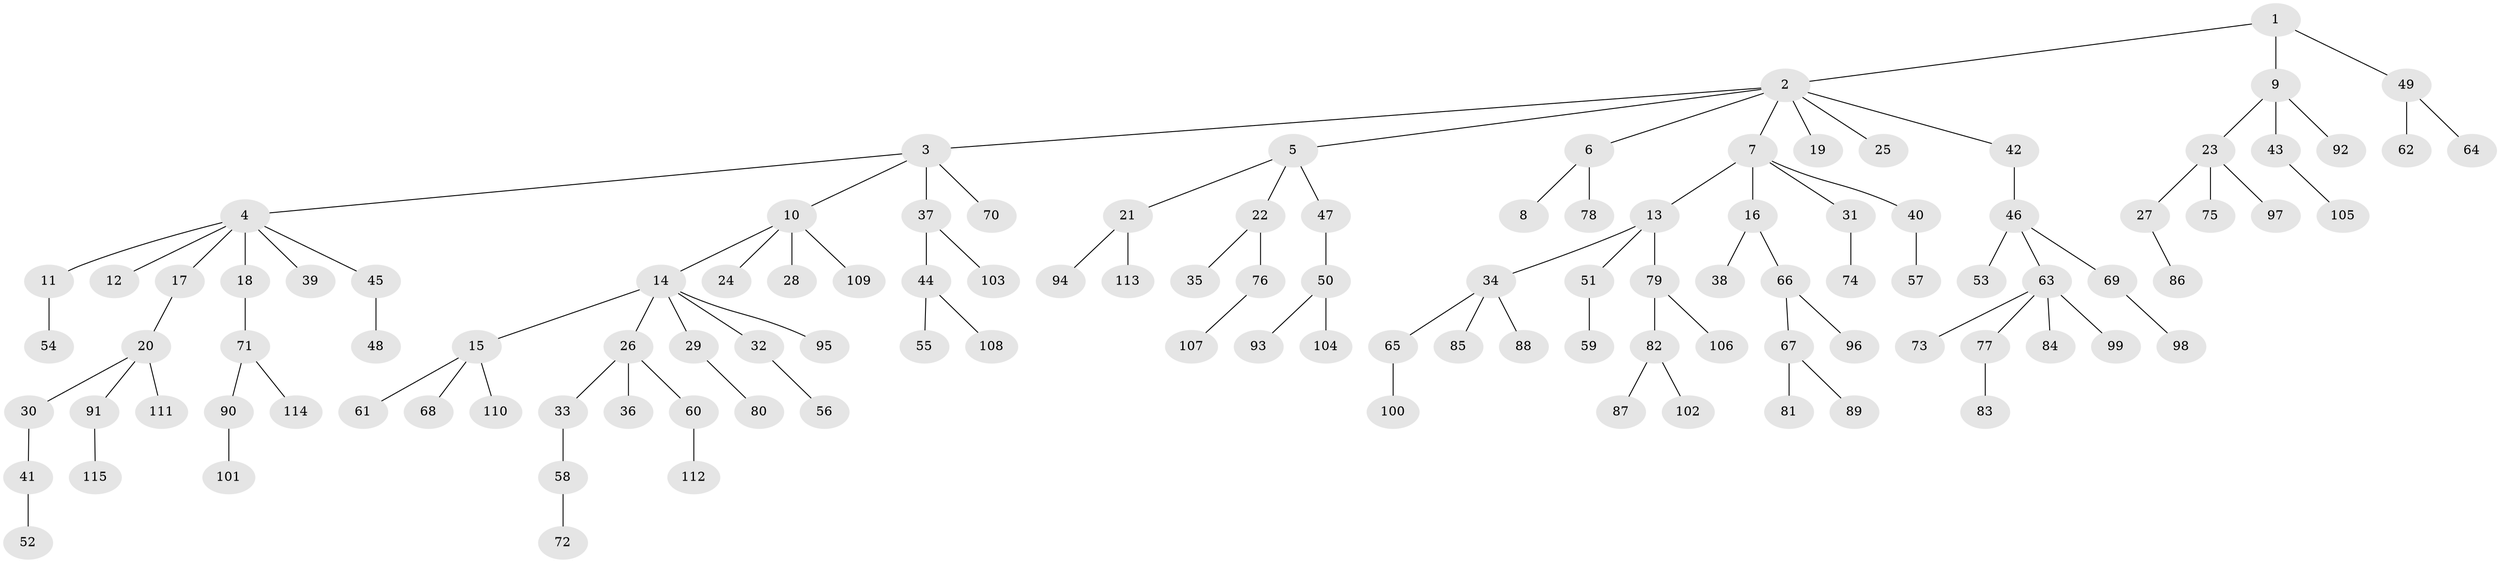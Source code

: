 // coarse degree distribution, {1: 0.65, 2: 0.225, 4: 0.0375, 3: 0.0375, 30: 0.0125, 9: 0.0125, 5: 0.025}
// Generated by graph-tools (version 1.1) at 2025/56/03/04/25 21:56:31]
// undirected, 115 vertices, 114 edges
graph export_dot {
graph [start="1"]
  node [color=gray90,style=filled];
  1;
  2;
  3;
  4;
  5;
  6;
  7;
  8;
  9;
  10;
  11;
  12;
  13;
  14;
  15;
  16;
  17;
  18;
  19;
  20;
  21;
  22;
  23;
  24;
  25;
  26;
  27;
  28;
  29;
  30;
  31;
  32;
  33;
  34;
  35;
  36;
  37;
  38;
  39;
  40;
  41;
  42;
  43;
  44;
  45;
  46;
  47;
  48;
  49;
  50;
  51;
  52;
  53;
  54;
  55;
  56;
  57;
  58;
  59;
  60;
  61;
  62;
  63;
  64;
  65;
  66;
  67;
  68;
  69;
  70;
  71;
  72;
  73;
  74;
  75;
  76;
  77;
  78;
  79;
  80;
  81;
  82;
  83;
  84;
  85;
  86;
  87;
  88;
  89;
  90;
  91;
  92;
  93;
  94;
  95;
  96;
  97;
  98;
  99;
  100;
  101;
  102;
  103;
  104;
  105;
  106;
  107;
  108;
  109;
  110;
  111;
  112;
  113;
  114;
  115;
  1 -- 2;
  1 -- 9;
  1 -- 49;
  2 -- 3;
  2 -- 5;
  2 -- 6;
  2 -- 7;
  2 -- 19;
  2 -- 25;
  2 -- 42;
  3 -- 4;
  3 -- 10;
  3 -- 37;
  3 -- 70;
  4 -- 11;
  4 -- 12;
  4 -- 17;
  4 -- 18;
  4 -- 39;
  4 -- 45;
  5 -- 21;
  5 -- 22;
  5 -- 47;
  6 -- 8;
  6 -- 78;
  7 -- 13;
  7 -- 16;
  7 -- 31;
  7 -- 40;
  9 -- 23;
  9 -- 43;
  9 -- 92;
  10 -- 14;
  10 -- 24;
  10 -- 28;
  10 -- 109;
  11 -- 54;
  13 -- 34;
  13 -- 51;
  13 -- 79;
  14 -- 15;
  14 -- 26;
  14 -- 29;
  14 -- 32;
  14 -- 95;
  15 -- 61;
  15 -- 68;
  15 -- 110;
  16 -- 38;
  16 -- 66;
  17 -- 20;
  18 -- 71;
  20 -- 30;
  20 -- 91;
  20 -- 111;
  21 -- 94;
  21 -- 113;
  22 -- 35;
  22 -- 76;
  23 -- 27;
  23 -- 75;
  23 -- 97;
  26 -- 33;
  26 -- 36;
  26 -- 60;
  27 -- 86;
  29 -- 80;
  30 -- 41;
  31 -- 74;
  32 -- 56;
  33 -- 58;
  34 -- 65;
  34 -- 85;
  34 -- 88;
  37 -- 44;
  37 -- 103;
  40 -- 57;
  41 -- 52;
  42 -- 46;
  43 -- 105;
  44 -- 55;
  44 -- 108;
  45 -- 48;
  46 -- 53;
  46 -- 63;
  46 -- 69;
  47 -- 50;
  49 -- 62;
  49 -- 64;
  50 -- 93;
  50 -- 104;
  51 -- 59;
  58 -- 72;
  60 -- 112;
  63 -- 73;
  63 -- 77;
  63 -- 84;
  63 -- 99;
  65 -- 100;
  66 -- 67;
  66 -- 96;
  67 -- 81;
  67 -- 89;
  69 -- 98;
  71 -- 90;
  71 -- 114;
  76 -- 107;
  77 -- 83;
  79 -- 82;
  79 -- 106;
  82 -- 87;
  82 -- 102;
  90 -- 101;
  91 -- 115;
}
